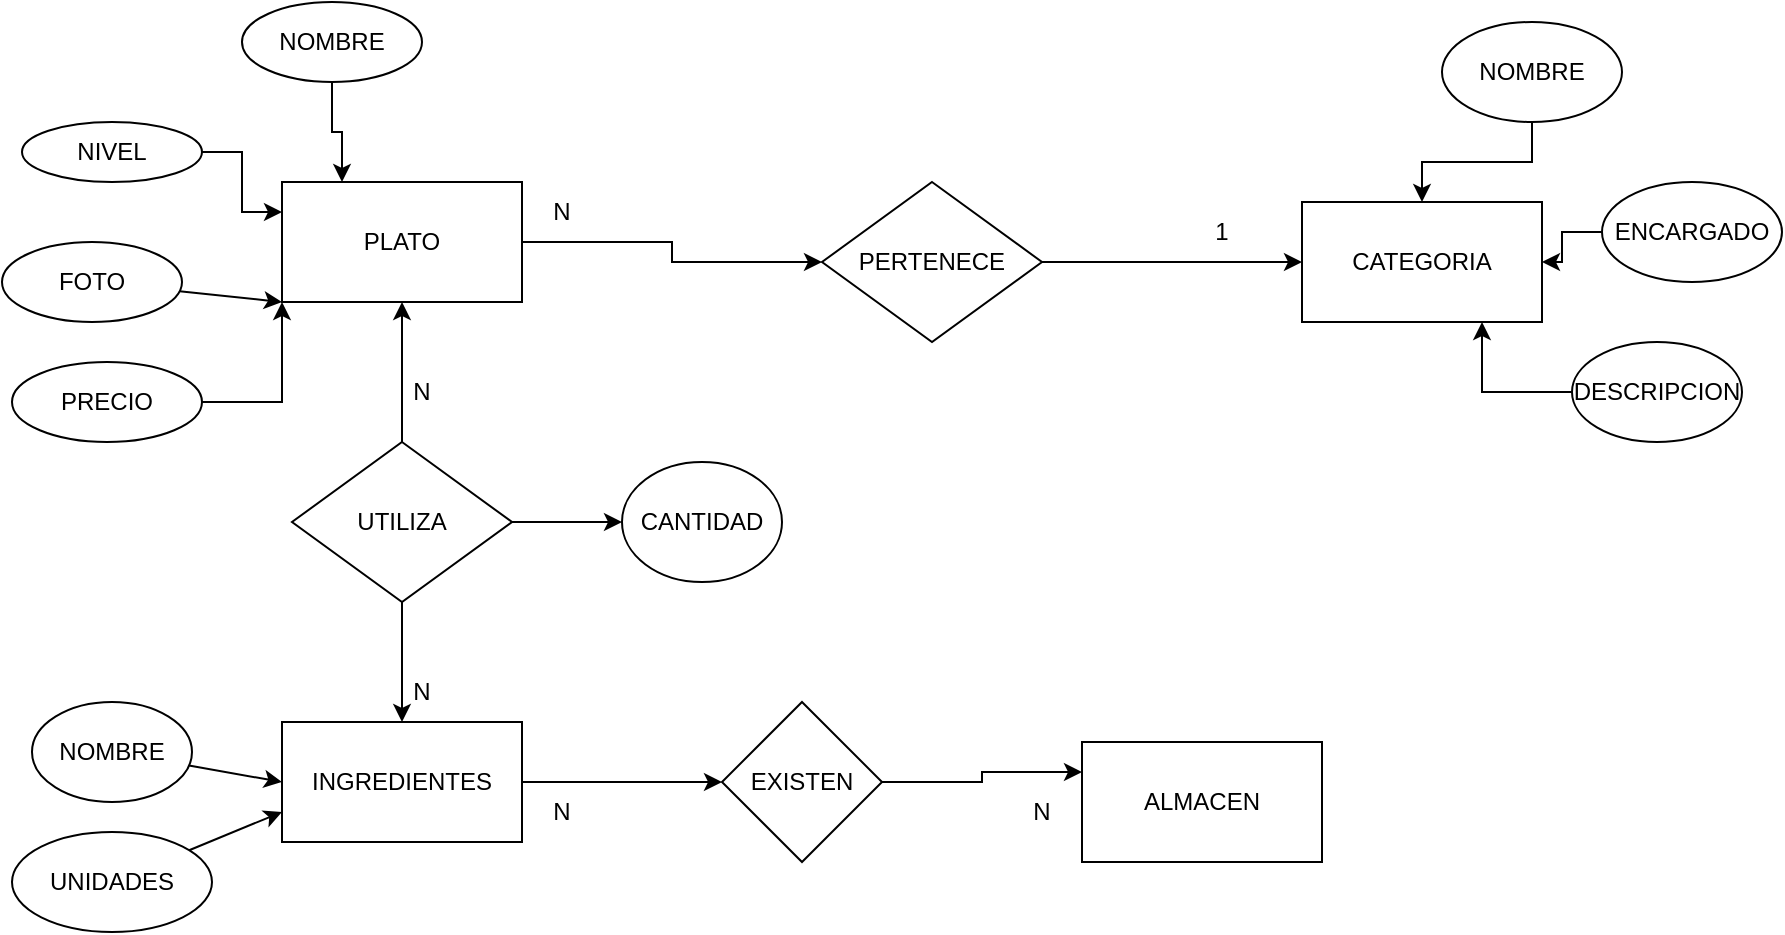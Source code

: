 <mxfile version="24.7.1" type="device">
  <diagram name="Página-1" id="5bzafT70D_S-KEg0Smrc">
    <mxGraphModel dx="1947" dy="629" grid="1" gridSize="10" guides="1" tooltips="1" connect="1" arrows="1" fold="1" page="1" pageScale="1" pageWidth="827" pageHeight="1169" math="0" shadow="0">
      <root>
        <mxCell id="0" />
        <mxCell id="1" parent="0" />
        <mxCell id="bZCJKxjuwGwM8Rb-hnu5-9" style="edgeStyle=orthogonalEdgeStyle;rounded=0;orthogonalLoop=1;jettySize=auto;html=1;entryX=0;entryY=0.5;entryDx=0;entryDy=0;" edge="1" parent="1" source="bZCJKxjuwGwM8Rb-hnu5-1" target="bZCJKxjuwGwM8Rb-hnu5-3">
          <mxGeometry relative="1" as="geometry" />
        </mxCell>
        <mxCell id="bZCJKxjuwGwM8Rb-hnu5-1" value="PLATO" style="rounded=0;whiteSpace=wrap;html=1;" vertex="1" parent="1">
          <mxGeometry x="130" y="150" width="120" height="60" as="geometry" />
        </mxCell>
        <mxCell id="bZCJKxjuwGwM8Rb-hnu5-2" value="CATEGORIA" style="rounded=0;whiteSpace=wrap;html=1;" vertex="1" parent="1">
          <mxGeometry x="640" y="160" width="120" height="60" as="geometry" />
        </mxCell>
        <mxCell id="bZCJKxjuwGwM8Rb-hnu5-10" style="edgeStyle=orthogonalEdgeStyle;rounded=0;orthogonalLoop=1;jettySize=auto;html=1;entryX=0;entryY=0.5;entryDx=0;entryDy=0;" edge="1" parent="1" source="bZCJKxjuwGwM8Rb-hnu5-3" target="bZCJKxjuwGwM8Rb-hnu5-2">
          <mxGeometry relative="1" as="geometry" />
        </mxCell>
        <mxCell id="bZCJKxjuwGwM8Rb-hnu5-3" value="PERTENECE" style="rhombus;whiteSpace=wrap;html=1;" vertex="1" parent="1">
          <mxGeometry x="400" y="150" width="110" height="80" as="geometry" />
        </mxCell>
        <mxCell id="bZCJKxjuwGwM8Rb-hnu5-7" style="edgeStyle=orthogonalEdgeStyle;rounded=0;orthogonalLoop=1;jettySize=auto;html=1;entryX=0.5;entryY=1;entryDx=0;entryDy=0;" edge="1" parent="1" source="bZCJKxjuwGwM8Rb-hnu5-4" target="bZCJKxjuwGwM8Rb-hnu5-1">
          <mxGeometry relative="1" as="geometry" />
        </mxCell>
        <mxCell id="bZCJKxjuwGwM8Rb-hnu5-8" style="edgeStyle=orthogonalEdgeStyle;rounded=0;orthogonalLoop=1;jettySize=auto;html=1;entryX=0.5;entryY=0;entryDx=0;entryDy=0;" edge="1" parent="1" source="bZCJKxjuwGwM8Rb-hnu5-4" target="bZCJKxjuwGwM8Rb-hnu5-6">
          <mxGeometry relative="1" as="geometry" />
        </mxCell>
        <mxCell id="bZCJKxjuwGwM8Rb-hnu5-11" style="edgeStyle=orthogonalEdgeStyle;rounded=0;orthogonalLoop=1;jettySize=auto;html=1;" edge="1" parent="1" source="bZCJKxjuwGwM8Rb-hnu5-4" target="bZCJKxjuwGwM8Rb-hnu5-5">
          <mxGeometry relative="1" as="geometry" />
        </mxCell>
        <mxCell id="bZCJKxjuwGwM8Rb-hnu5-4" value="UTILIZA" style="rhombus;whiteSpace=wrap;html=1;" vertex="1" parent="1">
          <mxGeometry x="135" y="280" width="110" height="80" as="geometry" />
        </mxCell>
        <mxCell id="bZCJKxjuwGwM8Rb-hnu5-5" value="CANTIDAD" style="ellipse;whiteSpace=wrap;html=1;" vertex="1" parent="1">
          <mxGeometry x="300" y="290" width="80" height="60" as="geometry" />
        </mxCell>
        <mxCell id="bZCJKxjuwGwM8Rb-hnu5-39" style="edgeStyle=orthogonalEdgeStyle;rounded=0;orthogonalLoop=1;jettySize=auto;html=1;entryX=0;entryY=0.5;entryDx=0;entryDy=0;" edge="1" parent="1" source="bZCJKxjuwGwM8Rb-hnu5-6" target="bZCJKxjuwGwM8Rb-hnu5-38">
          <mxGeometry relative="1" as="geometry" />
        </mxCell>
        <mxCell id="bZCJKxjuwGwM8Rb-hnu5-6" value="INGREDIENTES" style="rounded=0;whiteSpace=wrap;html=1;" vertex="1" parent="1">
          <mxGeometry x="130" y="420" width="120" height="60" as="geometry" />
        </mxCell>
        <mxCell id="bZCJKxjuwGwM8Rb-hnu5-27" style="edgeStyle=orthogonalEdgeStyle;rounded=0;orthogonalLoop=1;jettySize=auto;html=1;" edge="1" parent="1" source="bZCJKxjuwGwM8Rb-hnu5-12" target="bZCJKxjuwGwM8Rb-hnu5-2">
          <mxGeometry relative="1" as="geometry" />
        </mxCell>
        <mxCell id="bZCJKxjuwGwM8Rb-hnu5-12" value="NOMBRE" style="ellipse;whiteSpace=wrap;html=1;" vertex="1" parent="1">
          <mxGeometry x="710" y="70" width="90" height="50" as="geometry" />
        </mxCell>
        <mxCell id="bZCJKxjuwGwM8Rb-hnu5-24" style="edgeStyle=orthogonalEdgeStyle;rounded=0;orthogonalLoop=1;jettySize=auto;html=1;entryX=0.25;entryY=0;entryDx=0;entryDy=0;" edge="1" parent="1" source="bZCJKxjuwGwM8Rb-hnu5-13" target="bZCJKxjuwGwM8Rb-hnu5-1">
          <mxGeometry relative="1" as="geometry" />
        </mxCell>
        <mxCell id="bZCJKxjuwGwM8Rb-hnu5-13" value="NOMBRE" style="ellipse;whiteSpace=wrap;html=1;" vertex="1" parent="1">
          <mxGeometry x="110" y="60" width="90" height="40" as="geometry" />
        </mxCell>
        <mxCell id="bZCJKxjuwGwM8Rb-hnu5-25" style="edgeStyle=orthogonalEdgeStyle;rounded=0;orthogonalLoop=1;jettySize=auto;html=1;entryX=0;entryY=0.25;entryDx=0;entryDy=0;" edge="1" parent="1" source="bZCJKxjuwGwM8Rb-hnu5-14" target="bZCJKxjuwGwM8Rb-hnu5-1">
          <mxGeometry relative="1" as="geometry" />
        </mxCell>
        <mxCell id="bZCJKxjuwGwM8Rb-hnu5-14" value="NIVEL" style="ellipse;whiteSpace=wrap;html=1;" vertex="1" parent="1">
          <mxGeometry y="120" width="90" height="30" as="geometry" />
        </mxCell>
        <mxCell id="bZCJKxjuwGwM8Rb-hnu5-26" style="rounded=0;orthogonalLoop=1;jettySize=auto;html=1;entryX=0;entryY=1;entryDx=0;entryDy=0;" edge="1" parent="1" source="bZCJKxjuwGwM8Rb-hnu5-15" target="bZCJKxjuwGwM8Rb-hnu5-1">
          <mxGeometry relative="1" as="geometry" />
        </mxCell>
        <mxCell id="bZCJKxjuwGwM8Rb-hnu5-15" value="FOTO" style="ellipse;whiteSpace=wrap;html=1;" vertex="1" parent="1">
          <mxGeometry x="-10" y="180" width="90" height="40" as="geometry" />
        </mxCell>
        <mxCell id="bZCJKxjuwGwM8Rb-hnu5-28" style="edgeStyle=orthogonalEdgeStyle;rounded=0;orthogonalLoop=1;jettySize=auto;html=1;" edge="1" parent="1" source="bZCJKxjuwGwM8Rb-hnu5-16" target="bZCJKxjuwGwM8Rb-hnu5-2">
          <mxGeometry relative="1" as="geometry" />
        </mxCell>
        <mxCell id="bZCJKxjuwGwM8Rb-hnu5-16" value="ENCARGADO" style="ellipse;whiteSpace=wrap;html=1;" vertex="1" parent="1">
          <mxGeometry x="790" y="150" width="90" height="50" as="geometry" />
        </mxCell>
        <mxCell id="bZCJKxjuwGwM8Rb-hnu5-29" style="edgeStyle=orthogonalEdgeStyle;rounded=0;orthogonalLoop=1;jettySize=auto;html=1;entryX=0.75;entryY=1;entryDx=0;entryDy=0;" edge="1" parent="1" source="bZCJKxjuwGwM8Rb-hnu5-17" target="bZCJKxjuwGwM8Rb-hnu5-2">
          <mxGeometry relative="1" as="geometry" />
        </mxCell>
        <mxCell id="bZCJKxjuwGwM8Rb-hnu5-17" value="DESCRIPCION" style="ellipse;whiteSpace=wrap;html=1;" vertex="1" parent="1">
          <mxGeometry x="775" y="230" width="85" height="50" as="geometry" />
        </mxCell>
        <mxCell id="bZCJKxjuwGwM8Rb-hnu5-23" style="rounded=0;orthogonalLoop=1;jettySize=auto;html=1;entryX=0;entryY=0.75;entryDx=0;entryDy=0;" edge="1" parent="1" source="bZCJKxjuwGwM8Rb-hnu5-19" target="bZCJKxjuwGwM8Rb-hnu5-6">
          <mxGeometry relative="1" as="geometry" />
        </mxCell>
        <mxCell id="bZCJKxjuwGwM8Rb-hnu5-19" value="UNIDADES" style="ellipse;whiteSpace=wrap;html=1;" vertex="1" parent="1">
          <mxGeometry x="-5" y="475" width="100" height="50" as="geometry" />
        </mxCell>
        <mxCell id="bZCJKxjuwGwM8Rb-hnu5-22" style="rounded=0;orthogonalLoop=1;jettySize=auto;html=1;entryX=0;entryY=0.5;entryDx=0;entryDy=0;" edge="1" parent="1" source="bZCJKxjuwGwM8Rb-hnu5-20" target="bZCJKxjuwGwM8Rb-hnu5-6">
          <mxGeometry relative="1" as="geometry" />
        </mxCell>
        <mxCell id="bZCJKxjuwGwM8Rb-hnu5-20" value="NOMBRE" style="ellipse;whiteSpace=wrap;html=1;" vertex="1" parent="1">
          <mxGeometry x="5" y="410" width="80" height="50" as="geometry" />
        </mxCell>
        <mxCell id="bZCJKxjuwGwM8Rb-hnu5-32" style="edgeStyle=orthogonalEdgeStyle;rounded=0;orthogonalLoop=1;jettySize=auto;html=1;entryX=0;entryY=1;entryDx=0;entryDy=0;" edge="1" parent="1" source="bZCJKxjuwGwM8Rb-hnu5-31" target="bZCJKxjuwGwM8Rb-hnu5-1">
          <mxGeometry relative="1" as="geometry" />
        </mxCell>
        <mxCell id="bZCJKxjuwGwM8Rb-hnu5-31" value="PRECIO" style="ellipse;whiteSpace=wrap;html=1;" vertex="1" parent="1">
          <mxGeometry x="-5" y="240" width="95" height="40" as="geometry" />
        </mxCell>
        <mxCell id="bZCJKxjuwGwM8Rb-hnu5-33" value="N" style="text;html=1;align=center;verticalAlign=middle;whiteSpace=wrap;rounded=0;" vertex="1" parent="1">
          <mxGeometry x="170" y="390" width="60" height="30" as="geometry" />
        </mxCell>
        <mxCell id="bZCJKxjuwGwM8Rb-hnu5-34" value="N" style="text;html=1;align=center;verticalAlign=middle;whiteSpace=wrap;rounded=0;" vertex="1" parent="1">
          <mxGeometry x="170" y="240" width="60" height="30" as="geometry" />
        </mxCell>
        <mxCell id="bZCJKxjuwGwM8Rb-hnu5-35" value="N" style="text;html=1;align=center;verticalAlign=middle;whiteSpace=wrap;rounded=0;" vertex="1" parent="1">
          <mxGeometry x="240" y="150" width="60" height="30" as="geometry" />
        </mxCell>
        <mxCell id="bZCJKxjuwGwM8Rb-hnu5-36" value="1" style="text;html=1;align=center;verticalAlign=middle;whiteSpace=wrap;rounded=0;" vertex="1" parent="1">
          <mxGeometry x="570" y="160" width="60" height="30" as="geometry" />
        </mxCell>
        <mxCell id="bZCJKxjuwGwM8Rb-hnu5-37" value="ALMACEN" style="rounded=0;whiteSpace=wrap;html=1;" vertex="1" parent="1">
          <mxGeometry x="530" y="430" width="120" height="60" as="geometry" />
        </mxCell>
        <mxCell id="bZCJKxjuwGwM8Rb-hnu5-41" style="edgeStyle=orthogonalEdgeStyle;rounded=0;orthogonalLoop=1;jettySize=auto;html=1;entryX=0;entryY=0.25;entryDx=0;entryDy=0;" edge="1" parent="1" source="bZCJKxjuwGwM8Rb-hnu5-38" target="bZCJKxjuwGwM8Rb-hnu5-37">
          <mxGeometry relative="1" as="geometry" />
        </mxCell>
        <mxCell id="bZCJKxjuwGwM8Rb-hnu5-38" value="EXISTEN" style="rhombus;whiteSpace=wrap;html=1;" vertex="1" parent="1">
          <mxGeometry x="350" y="410" width="80" height="80" as="geometry" />
        </mxCell>
        <mxCell id="bZCJKxjuwGwM8Rb-hnu5-42" value="N" style="text;html=1;align=center;verticalAlign=middle;whiteSpace=wrap;rounded=0;" vertex="1" parent="1">
          <mxGeometry x="240" y="450" width="60" height="30" as="geometry" />
        </mxCell>
        <mxCell id="bZCJKxjuwGwM8Rb-hnu5-43" value="N" style="text;html=1;align=center;verticalAlign=middle;whiteSpace=wrap;rounded=0;" vertex="1" parent="1">
          <mxGeometry x="480" y="450" width="60" height="30" as="geometry" />
        </mxCell>
      </root>
    </mxGraphModel>
  </diagram>
</mxfile>
